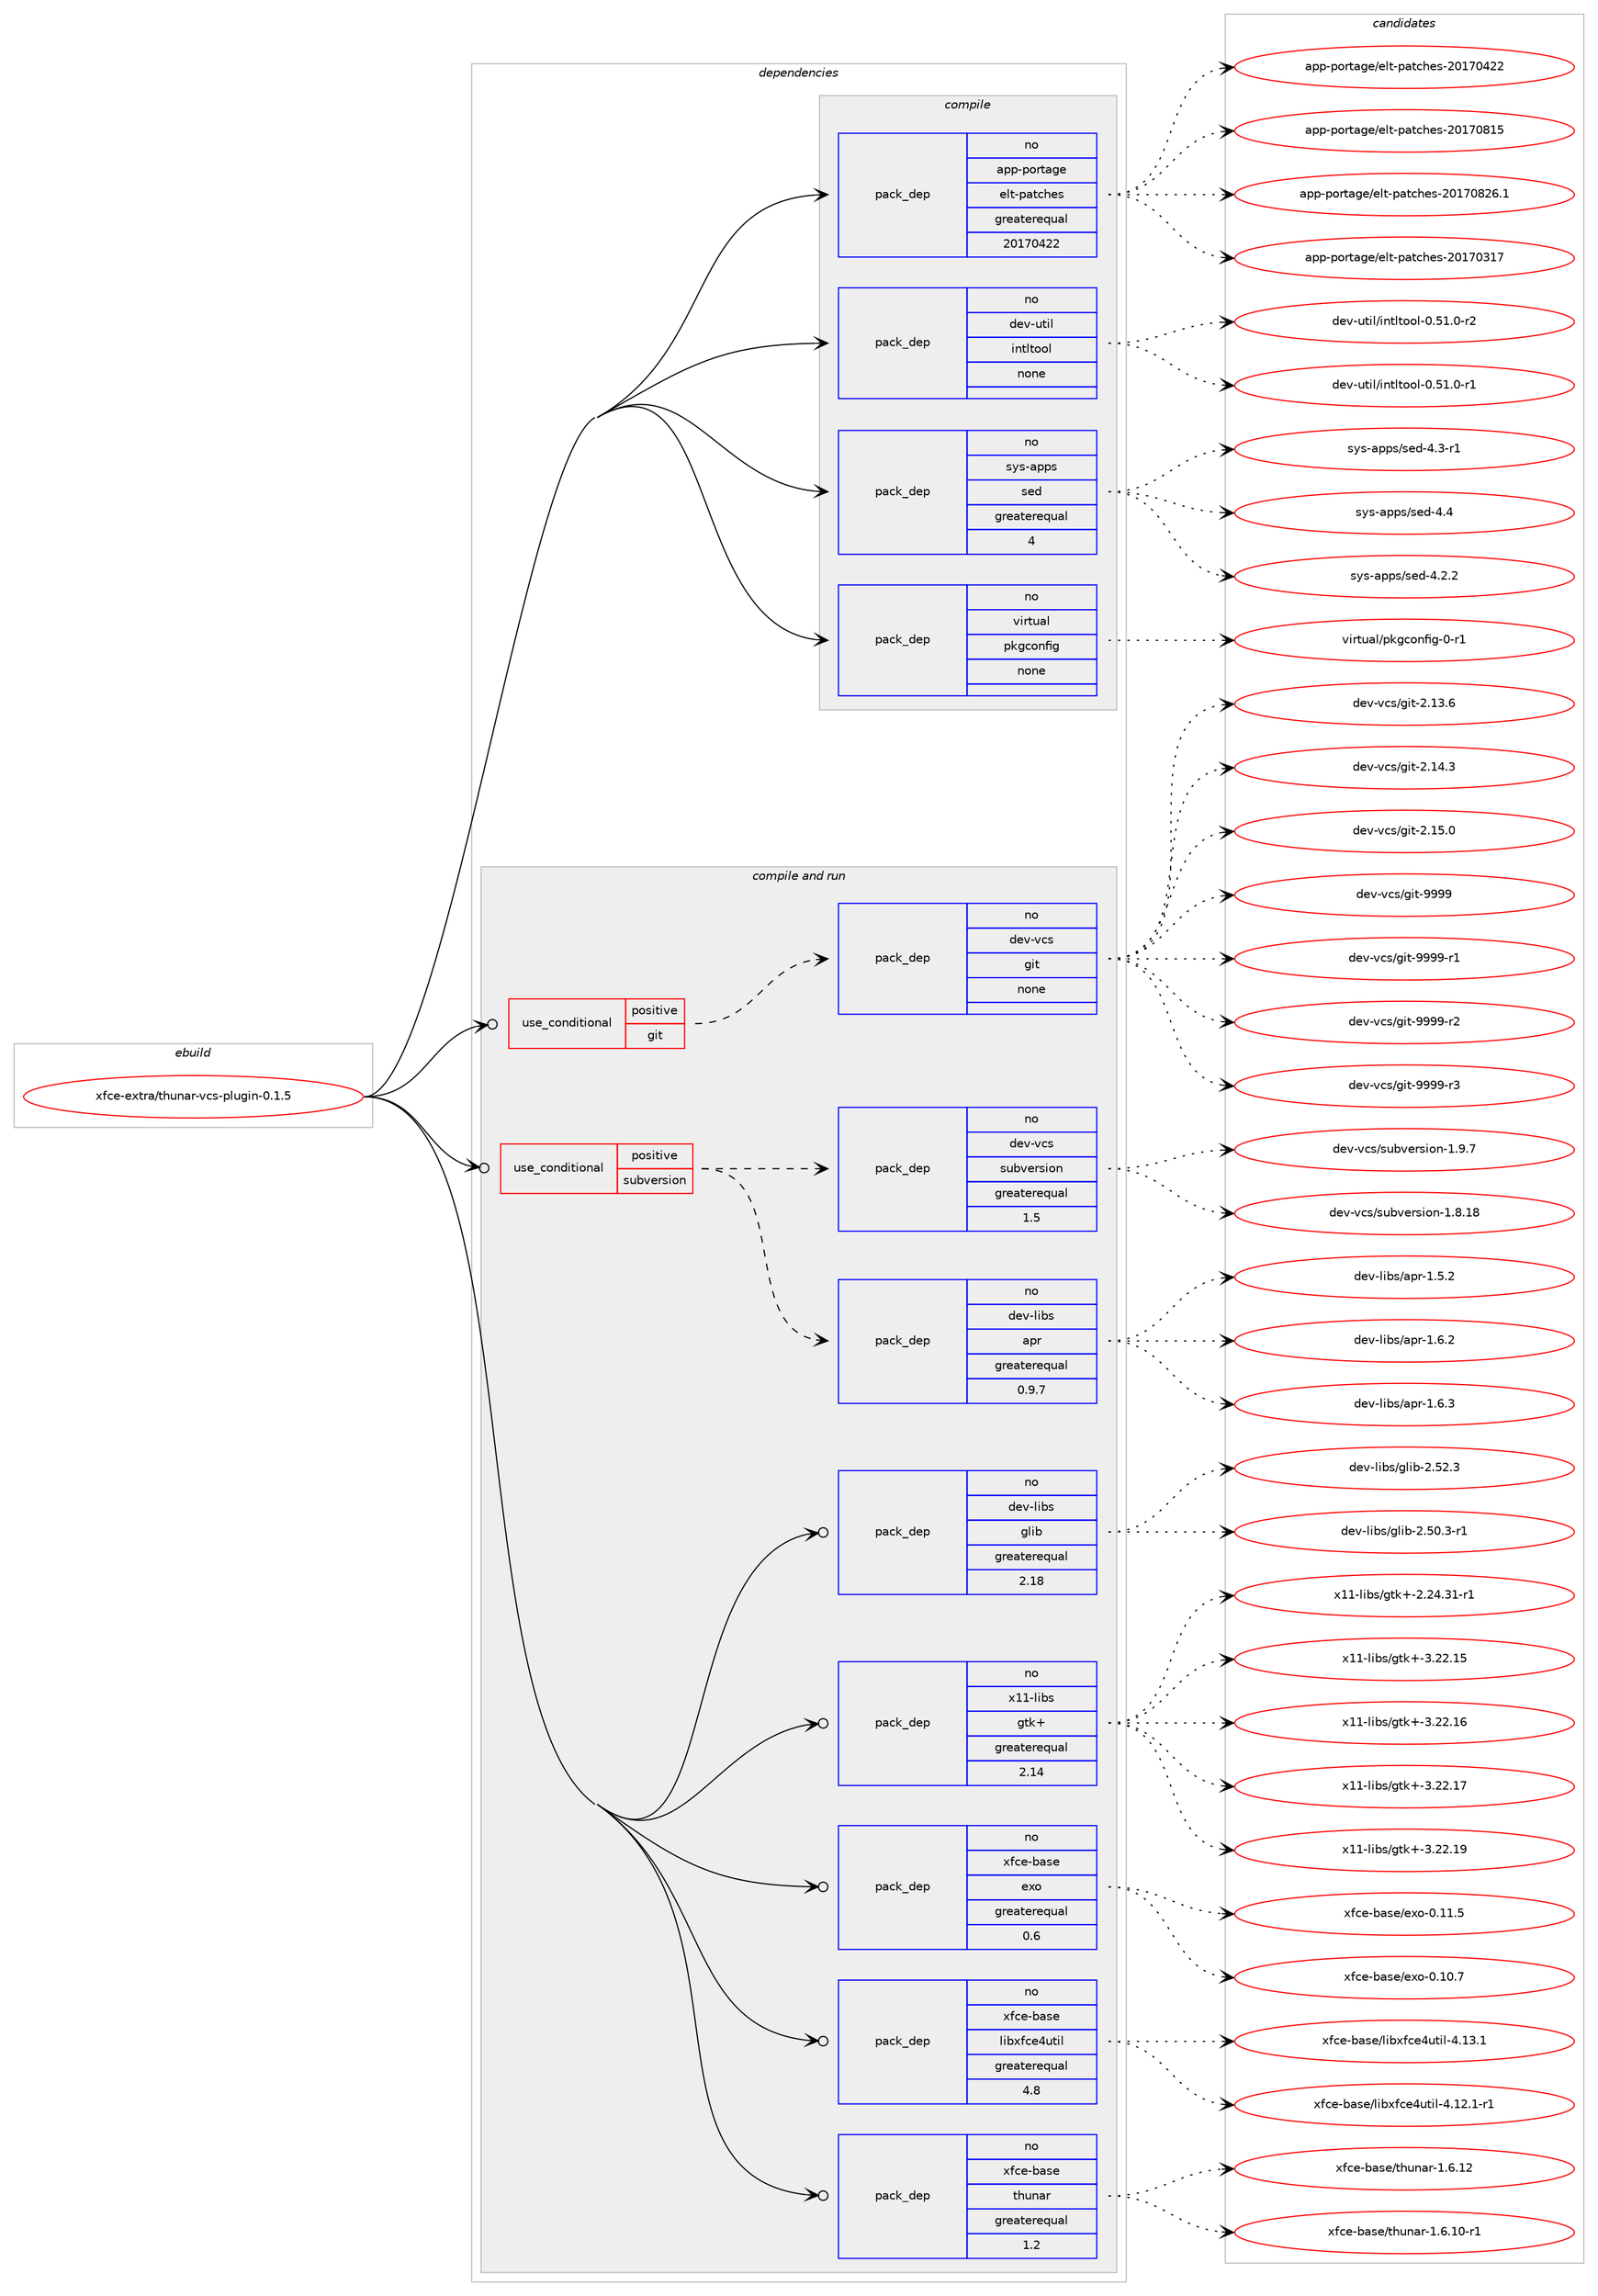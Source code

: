 digraph prolog {

# *************
# Graph options
# *************

newrank=true;
concentrate=true;
compound=true;
graph [rankdir=LR,fontname=Helvetica,fontsize=10,ranksep=1.5];#, ranksep=2.5, nodesep=0.2];
edge  [arrowhead=vee];
node  [fontname=Helvetica,fontsize=10];

# **********
# The ebuild
# **********

subgraph cluster_leftcol {
color=gray;
rank=same;
label=<<i>ebuild</i>>;
id [label="xfce-extra/thunar-vcs-plugin-0.1.5", color=red, width=4, href="../xfce-extra/thunar-vcs-plugin-0.1.5.svg"];
}

# ****************
# The dependencies
# ****************

subgraph cluster_midcol {
color=gray;
label=<<i>dependencies</i>>;
subgraph cluster_compile {
fillcolor="#eeeeee";
style=filled;
label=<<i>compile</i>>;
subgraph pack400413 {
dependency535249 [label=<<TABLE BORDER="0" CELLBORDER="1" CELLSPACING="0" CELLPADDING="4" WIDTH="220"><TR><TD ROWSPAN="6" CELLPADDING="30">pack_dep</TD></TR><TR><TD WIDTH="110">no</TD></TR><TR><TD>app-portage</TD></TR><TR><TD>elt-patches</TD></TR><TR><TD>greaterequal</TD></TR><TR><TD>20170422</TD></TR></TABLE>>, shape=none, color=blue];
}
id:e -> dependency535249:w [weight=20,style="solid",arrowhead="vee"];
subgraph pack400414 {
dependency535250 [label=<<TABLE BORDER="0" CELLBORDER="1" CELLSPACING="0" CELLPADDING="4" WIDTH="220"><TR><TD ROWSPAN="6" CELLPADDING="30">pack_dep</TD></TR><TR><TD WIDTH="110">no</TD></TR><TR><TD>dev-util</TD></TR><TR><TD>intltool</TD></TR><TR><TD>none</TD></TR><TR><TD></TD></TR></TABLE>>, shape=none, color=blue];
}
id:e -> dependency535250:w [weight=20,style="solid",arrowhead="vee"];
subgraph pack400415 {
dependency535251 [label=<<TABLE BORDER="0" CELLBORDER="1" CELLSPACING="0" CELLPADDING="4" WIDTH="220"><TR><TD ROWSPAN="6" CELLPADDING="30">pack_dep</TD></TR><TR><TD WIDTH="110">no</TD></TR><TR><TD>sys-apps</TD></TR><TR><TD>sed</TD></TR><TR><TD>greaterequal</TD></TR><TR><TD>4</TD></TR></TABLE>>, shape=none, color=blue];
}
id:e -> dependency535251:w [weight=20,style="solid",arrowhead="vee"];
subgraph pack400416 {
dependency535252 [label=<<TABLE BORDER="0" CELLBORDER="1" CELLSPACING="0" CELLPADDING="4" WIDTH="220"><TR><TD ROWSPAN="6" CELLPADDING="30">pack_dep</TD></TR><TR><TD WIDTH="110">no</TD></TR><TR><TD>virtual</TD></TR><TR><TD>pkgconfig</TD></TR><TR><TD>none</TD></TR><TR><TD></TD></TR></TABLE>>, shape=none, color=blue];
}
id:e -> dependency535252:w [weight=20,style="solid",arrowhead="vee"];
}
subgraph cluster_compileandrun {
fillcolor="#eeeeee";
style=filled;
label=<<i>compile and run</i>>;
subgraph cond124661 {
dependency535253 [label=<<TABLE BORDER="0" CELLBORDER="1" CELLSPACING="0" CELLPADDING="4"><TR><TD ROWSPAN="3" CELLPADDING="10">use_conditional</TD></TR><TR><TD>positive</TD></TR><TR><TD>git</TD></TR></TABLE>>, shape=none, color=red];
subgraph pack400417 {
dependency535254 [label=<<TABLE BORDER="0" CELLBORDER="1" CELLSPACING="0" CELLPADDING="4" WIDTH="220"><TR><TD ROWSPAN="6" CELLPADDING="30">pack_dep</TD></TR><TR><TD WIDTH="110">no</TD></TR><TR><TD>dev-vcs</TD></TR><TR><TD>git</TD></TR><TR><TD>none</TD></TR><TR><TD></TD></TR></TABLE>>, shape=none, color=blue];
}
dependency535253:e -> dependency535254:w [weight=20,style="dashed",arrowhead="vee"];
}
id:e -> dependency535253:w [weight=20,style="solid",arrowhead="odotvee"];
subgraph cond124662 {
dependency535255 [label=<<TABLE BORDER="0" CELLBORDER="1" CELLSPACING="0" CELLPADDING="4"><TR><TD ROWSPAN="3" CELLPADDING="10">use_conditional</TD></TR><TR><TD>positive</TD></TR><TR><TD>subversion</TD></TR></TABLE>>, shape=none, color=red];
subgraph pack400418 {
dependency535256 [label=<<TABLE BORDER="0" CELLBORDER="1" CELLSPACING="0" CELLPADDING="4" WIDTH="220"><TR><TD ROWSPAN="6" CELLPADDING="30">pack_dep</TD></TR><TR><TD WIDTH="110">no</TD></TR><TR><TD>dev-libs</TD></TR><TR><TD>apr</TD></TR><TR><TD>greaterequal</TD></TR><TR><TD>0.9.7</TD></TR></TABLE>>, shape=none, color=blue];
}
dependency535255:e -> dependency535256:w [weight=20,style="dashed",arrowhead="vee"];
subgraph pack400419 {
dependency535257 [label=<<TABLE BORDER="0" CELLBORDER="1" CELLSPACING="0" CELLPADDING="4" WIDTH="220"><TR><TD ROWSPAN="6" CELLPADDING="30">pack_dep</TD></TR><TR><TD WIDTH="110">no</TD></TR><TR><TD>dev-vcs</TD></TR><TR><TD>subversion</TD></TR><TR><TD>greaterequal</TD></TR><TR><TD>1.5</TD></TR></TABLE>>, shape=none, color=blue];
}
dependency535255:e -> dependency535257:w [weight=20,style="dashed",arrowhead="vee"];
}
id:e -> dependency535255:w [weight=20,style="solid",arrowhead="odotvee"];
subgraph pack400420 {
dependency535258 [label=<<TABLE BORDER="0" CELLBORDER="1" CELLSPACING="0" CELLPADDING="4" WIDTH="220"><TR><TD ROWSPAN="6" CELLPADDING="30">pack_dep</TD></TR><TR><TD WIDTH="110">no</TD></TR><TR><TD>dev-libs</TD></TR><TR><TD>glib</TD></TR><TR><TD>greaterequal</TD></TR><TR><TD>2.18</TD></TR></TABLE>>, shape=none, color=blue];
}
id:e -> dependency535258:w [weight=20,style="solid",arrowhead="odotvee"];
subgraph pack400421 {
dependency535259 [label=<<TABLE BORDER="0" CELLBORDER="1" CELLSPACING="0" CELLPADDING="4" WIDTH="220"><TR><TD ROWSPAN="6" CELLPADDING="30">pack_dep</TD></TR><TR><TD WIDTH="110">no</TD></TR><TR><TD>x11-libs</TD></TR><TR><TD>gtk+</TD></TR><TR><TD>greaterequal</TD></TR><TR><TD>2.14</TD></TR></TABLE>>, shape=none, color=blue];
}
id:e -> dependency535259:w [weight=20,style="solid",arrowhead="odotvee"];
subgraph pack400422 {
dependency535260 [label=<<TABLE BORDER="0" CELLBORDER="1" CELLSPACING="0" CELLPADDING="4" WIDTH="220"><TR><TD ROWSPAN="6" CELLPADDING="30">pack_dep</TD></TR><TR><TD WIDTH="110">no</TD></TR><TR><TD>xfce-base</TD></TR><TR><TD>exo</TD></TR><TR><TD>greaterequal</TD></TR><TR><TD>0.6</TD></TR></TABLE>>, shape=none, color=blue];
}
id:e -> dependency535260:w [weight=20,style="solid",arrowhead="odotvee"];
subgraph pack400423 {
dependency535261 [label=<<TABLE BORDER="0" CELLBORDER="1" CELLSPACING="0" CELLPADDING="4" WIDTH="220"><TR><TD ROWSPAN="6" CELLPADDING="30">pack_dep</TD></TR><TR><TD WIDTH="110">no</TD></TR><TR><TD>xfce-base</TD></TR><TR><TD>libxfce4util</TD></TR><TR><TD>greaterequal</TD></TR><TR><TD>4.8</TD></TR></TABLE>>, shape=none, color=blue];
}
id:e -> dependency535261:w [weight=20,style="solid",arrowhead="odotvee"];
subgraph pack400424 {
dependency535262 [label=<<TABLE BORDER="0" CELLBORDER="1" CELLSPACING="0" CELLPADDING="4" WIDTH="220"><TR><TD ROWSPAN="6" CELLPADDING="30">pack_dep</TD></TR><TR><TD WIDTH="110">no</TD></TR><TR><TD>xfce-base</TD></TR><TR><TD>thunar</TD></TR><TR><TD>greaterequal</TD></TR><TR><TD>1.2</TD></TR></TABLE>>, shape=none, color=blue];
}
id:e -> dependency535262:w [weight=20,style="solid",arrowhead="odotvee"];
}
subgraph cluster_run {
fillcolor="#eeeeee";
style=filled;
label=<<i>run</i>>;
}
}

# **************
# The candidates
# **************

subgraph cluster_choices {
rank=same;
color=gray;
label=<<i>candidates</i>>;

subgraph choice400413 {
color=black;
nodesep=1;
choice97112112451121111141169710310147101108116451129711699104101115455048495548514955 [label="app-portage/elt-patches-20170317", color=red, width=4,href="../app-portage/elt-patches-20170317.svg"];
choice97112112451121111141169710310147101108116451129711699104101115455048495548525050 [label="app-portage/elt-patches-20170422", color=red, width=4,href="../app-portage/elt-patches-20170422.svg"];
choice97112112451121111141169710310147101108116451129711699104101115455048495548564953 [label="app-portage/elt-patches-20170815", color=red, width=4,href="../app-portage/elt-patches-20170815.svg"];
choice971121124511211111411697103101471011081164511297116991041011154550484955485650544649 [label="app-portage/elt-patches-20170826.1", color=red, width=4,href="../app-portage/elt-patches-20170826.1.svg"];
dependency535249:e -> choice97112112451121111141169710310147101108116451129711699104101115455048495548514955:w [style=dotted,weight="100"];
dependency535249:e -> choice97112112451121111141169710310147101108116451129711699104101115455048495548525050:w [style=dotted,weight="100"];
dependency535249:e -> choice97112112451121111141169710310147101108116451129711699104101115455048495548564953:w [style=dotted,weight="100"];
dependency535249:e -> choice971121124511211111411697103101471011081164511297116991041011154550484955485650544649:w [style=dotted,weight="100"];
}
subgraph choice400414 {
color=black;
nodesep=1;
choice1001011184511711610510847105110116108116111111108454846534946484511449 [label="dev-util/intltool-0.51.0-r1", color=red, width=4,href="../dev-util/intltool-0.51.0-r1.svg"];
choice1001011184511711610510847105110116108116111111108454846534946484511450 [label="dev-util/intltool-0.51.0-r2", color=red, width=4,href="../dev-util/intltool-0.51.0-r2.svg"];
dependency535250:e -> choice1001011184511711610510847105110116108116111111108454846534946484511449:w [style=dotted,weight="100"];
dependency535250:e -> choice1001011184511711610510847105110116108116111111108454846534946484511450:w [style=dotted,weight="100"];
}
subgraph choice400415 {
color=black;
nodesep=1;
choice115121115459711211211547115101100455246504650 [label="sys-apps/sed-4.2.2", color=red, width=4,href="../sys-apps/sed-4.2.2.svg"];
choice115121115459711211211547115101100455246514511449 [label="sys-apps/sed-4.3-r1", color=red, width=4,href="../sys-apps/sed-4.3-r1.svg"];
choice11512111545971121121154711510110045524652 [label="sys-apps/sed-4.4", color=red, width=4,href="../sys-apps/sed-4.4.svg"];
dependency535251:e -> choice115121115459711211211547115101100455246504650:w [style=dotted,weight="100"];
dependency535251:e -> choice115121115459711211211547115101100455246514511449:w [style=dotted,weight="100"];
dependency535251:e -> choice11512111545971121121154711510110045524652:w [style=dotted,weight="100"];
}
subgraph choice400416 {
color=black;
nodesep=1;
choice11810511411611797108471121071039911111010210510345484511449 [label="virtual/pkgconfig-0-r1", color=red, width=4,href="../virtual/pkgconfig-0-r1.svg"];
dependency535252:e -> choice11810511411611797108471121071039911111010210510345484511449:w [style=dotted,weight="100"];
}
subgraph choice400417 {
color=black;
nodesep=1;
choice10010111845118991154710310511645504649514654 [label="dev-vcs/git-2.13.6", color=red, width=4,href="../dev-vcs/git-2.13.6.svg"];
choice10010111845118991154710310511645504649524651 [label="dev-vcs/git-2.14.3", color=red, width=4,href="../dev-vcs/git-2.14.3.svg"];
choice10010111845118991154710310511645504649534648 [label="dev-vcs/git-2.15.0", color=red, width=4,href="../dev-vcs/git-2.15.0.svg"];
choice1001011184511899115471031051164557575757 [label="dev-vcs/git-9999", color=red, width=4,href="../dev-vcs/git-9999.svg"];
choice10010111845118991154710310511645575757574511449 [label="dev-vcs/git-9999-r1", color=red, width=4,href="../dev-vcs/git-9999-r1.svg"];
choice10010111845118991154710310511645575757574511450 [label="dev-vcs/git-9999-r2", color=red, width=4,href="../dev-vcs/git-9999-r2.svg"];
choice10010111845118991154710310511645575757574511451 [label="dev-vcs/git-9999-r3", color=red, width=4,href="../dev-vcs/git-9999-r3.svg"];
dependency535254:e -> choice10010111845118991154710310511645504649514654:w [style=dotted,weight="100"];
dependency535254:e -> choice10010111845118991154710310511645504649524651:w [style=dotted,weight="100"];
dependency535254:e -> choice10010111845118991154710310511645504649534648:w [style=dotted,weight="100"];
dependency535254:e -> choice1001011184511899115471031051164557575757:w [style=dotted,weight="100"];
dependency535254:e -> choice10010111845118991154710310511645575757574511449:w [style=dotted,weight="100"];
dependency535254:e -> choice10010111845118991154710310511645575757574511450:w [style=dotted,weight="100"];
dependency535254:e -> choice10010111845118991154710310511645575757574511451:w [style=dotted,weight="100"];
}
subgraph choice400418 {
color=black;
nodesep=1;
choice10010111845108105981154797112114454946534650 [label="dev-libs/apr-1.5.2", color=red, width=4,href="../dev-libs/apr-1.5.2.svg"];
choice10010111845108105981154797112114454946544650 [label="dev-libs/apr-1.6.2", color=red, width=4,href="../dev-libs/apr-1.6.2.svg"];
choice10010111845108105981154797112114454946544651 [label="dev-libs/apr-1.6.3", color=red, width=4,href="../dev-libs/apr-1.6.3.svg"];
dependency535256:e -> choice10010111845108105981154797112114454946534650:w [style=dotted,weight="100"];
dependency535256:e -> choice10010111845108105981154797112114454946544650:w [style=dotted,weight="100"];
dependency535256:e -> choice10010111845108105981154797112114454946544651:w [style=dotted,weight="100"];
}
subgraph choice400419 {
color=black;
nodesep=1;
choice1001011184511899115471151179811810111411510511111045494656464956 [label="dev-vcs/subversion-1.8.18", color=red, width=4,href="../dev-vcs/subversion-1.8.18.svg"];
choice10010111845118991154711511798118101114115105111110454946574655 [label="dev-vcs/subversion-1.9.7", color=red, width=4,href="../dev-vcs/subversion-1.9.7.svg"];
dependency535257:e -> choice1001011184511899115471151179811810111411510511111045494656464956:w [style=dotted,weight="100"];
dependency535257:e -> choice10010111845118991154711511798118101114115105111110454946574655:w [style=dotted,weight="100"];
}
subgraph choice400420 {
color=black;
nodesep=1;
choice10010111845108105981154710310810598455046534846514511449 [label="dev-libs/glib-2.50.3-r1", color=red, width=4,href="../dev-libs/glib-2.50.3-r1.svg"];
choice1001011184510810598115471031081059845504653504651 [label="dev-libs/glib-2.52.3", color=red, width=4,href="../dev-libs/glib-2.52.3.svg"];
dependency535258:e -> choice10010111845108105981154710310810598455046534846514511449:w [style=dotted,weight="100"];
dependency535258:e -> choice1001011184510810598115471031081059845504653504651:w [style=dotted,weight="100"];
}
subgraph choice400421 {
color=black;
nodesep=1;
choice12049494510810598115471031161074345504650524651494511449 [label="x11-libs/gtk+-2.24.31-r1", color=red, width=4,href="../x11-libs/gtk+-2.24.31-r1.svg"];
choice1204949451081059811547103116107434551465050464953 [label="x11-libs/gtk+-3.22.15", color=red, width=4,href="../x11-libs/gtk+-3.22.15.svg"];
choice1204949451081059811547103116107434551465050464954 [label="x11-libs/gtk+-3.22.16", color=red, width=4,href="../x11-libs/gtk+-3.22.16.svg"];
choice1204949451081059811547103116107434551465050464955 [label="x11-libs/gtk+-3.22.17", color=red, width=4,href="../x11-libs/gtk+-3.22.17.svg"];
choice1204949451081059811547103116107434551465050464957 [label="x11-libs/gtk+-3.22.19", color=red, width=4,href="../x11-libs/gtk+-3.22.19.svg"];
dependency535259:e -> choice12049494510810598115471031161074345504650524651494511449:w [style=dotted,weight="100"];
dependency535259:e -> choice1204949451081059811547103116107434551465050464953:w [style=dotted,weight="100"];
dependency535259:e -> choice1204949451081059811547103116107434551465050464954:w [style=dotted,weight="100"];
dependency535259:e -> choice1204949451081059811547103116107434551465050464955:w [style=dotted,weight="100"];
dependency535259:e -> choice1204949451081059811547103116107434551465050464957:w [style=dotted,weight="100"];
}
subgraph choice400422 {
color=black;
nodesep=1;
choice120102991014598971151014710112011145484649484655 [label="xfce-base/exo-0.10.7", color=red, width=4,href="../xfce-base/exo-0.10.7.svg"];
choice120102991014598971151014710112011145484649494653 [label="xfce-base/exo-0.11.5", color=red, width=4,href="../xfce-base/exo-0.11.5.svg"];
dependency535260:e -> choice120102991014598971151014710112011145484649484655:w [style=dotted,weight="100"];
dependency535260:e -> choice120102991014598971151014710112011145484649494653:w [style=dotted,weight="100"];
}
subgraph choice400423 {
color=black;
nodesep=1;
choice1201029910145989711510147108105981201029910152117116105108455246495046494511449 [label="xfce-base/libxfce4util-4.12.1-r1", color=red, width=4,href="../xfce-base/libxfce4util-4.12.1-r1.svg"];
choice120102991014598971151014710810598120102991015211711610510845524649514649 [label="xfce-base/libxfce4util-4.13.1", color=red, width=4,href="../xfce-base/libxfce4util-4.13.1.svg"];
dependency535261:e -> choice1201029910145989711510147108105981201029910152117116105108455246495046494511449:w [style=dotted,weight="100"];
dependency535261:e -> choice120102991014598971151014710810598120102991015211711610510845524649514649:w [style=dotted,weight="100"];
}
subgraph choice400424 {
color=black;
nodesep=1;
choice120102991014598971151014711610411711097114454946544649484511449 [label="xfce-base/thunar-1.6.10-r1", color=red, width=4,href="../xfce-base/thunar-1.6.10-r1.svg"];
choice12010299101459897115101471161041171109711445494654464950 [label="xfce-base/thunar-1.6.12", color=red, width=4,href="../xfce-base/thunar-1.6.12.svg"];
dependency535262:e -> choice120102991014598971151014711610411711097114454946544649484511449:w [style=dotted,weight="100"];
dependency535262:e -> choice12010299101459897115101471161041171109711445494654464950:w [style=dotted,weight="100"];
}
}

}
